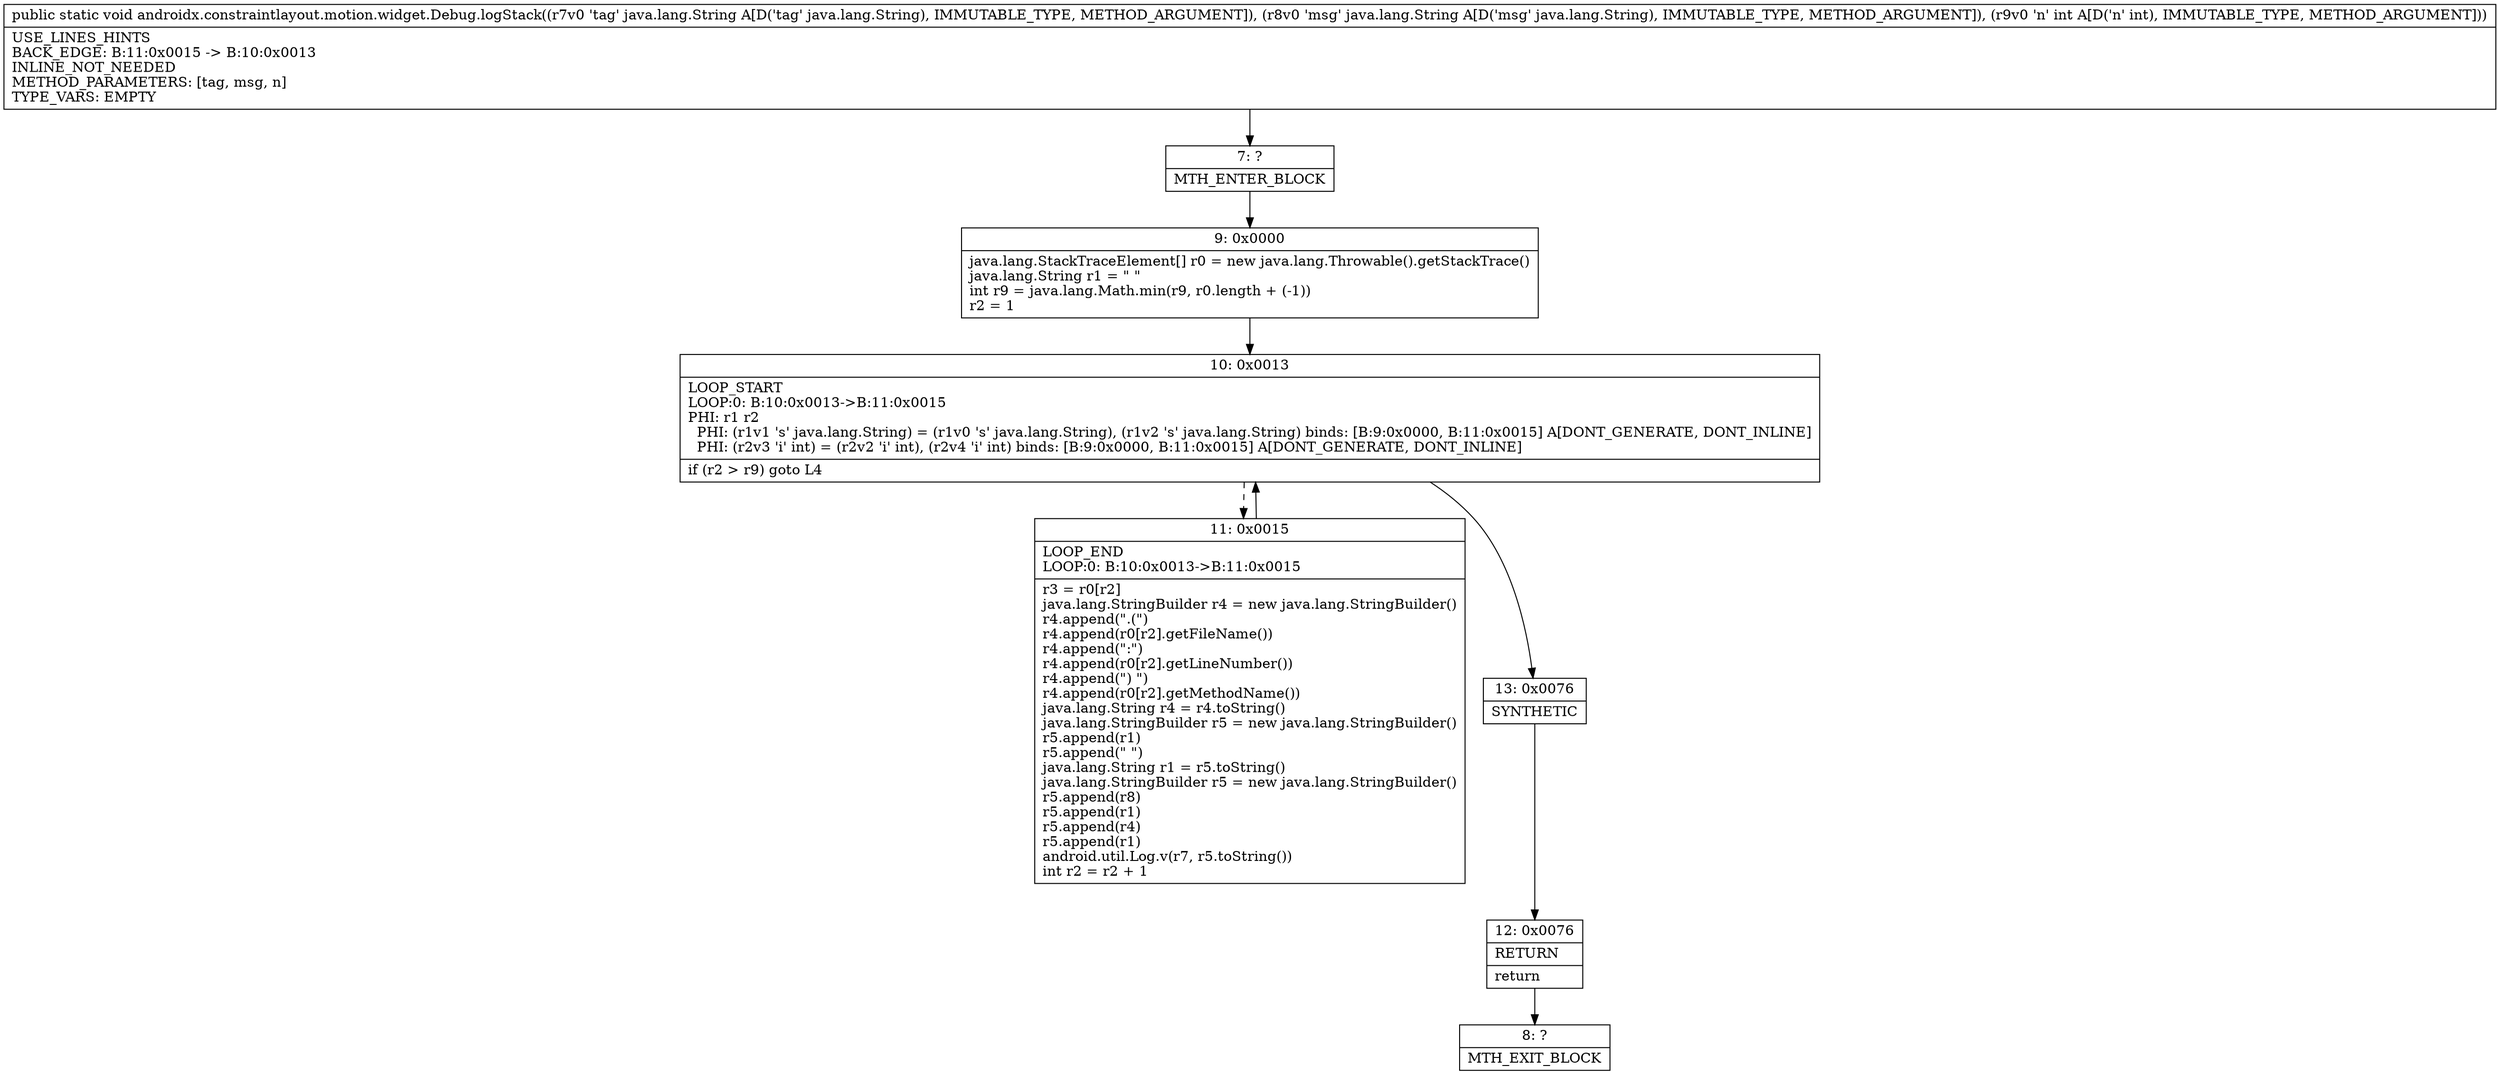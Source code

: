 digraph "CFG forandroidx.constraintlayout.motion.widget.Debug.logStack(Ljava\/lang\/String;Ljava\/lang\/String;I)V" {
Node_7 [shape=record,label="{7\:\ ?|MTH_ENTER_BLOCK\l}"];
Node_9 [shape=record,label="{9\:\ 0x0000|java.lang.StackTraceElement[] r0 = new java.lang.Throwable().getStackTrace()\ljava.lang.String r1 = \" \"\lint r9 = java.lang.Math.min(r9, r0.length + (\-1))\lr2 = 1\l}"];
Node_10 [shape=record,label="{10\:\ 0x0013|LOOP_START\lLOOP:0: B:10:0x0013\-\>B:11:0x0015\lPHI: r1 r2 \l  PHI: (r1v1 's' java.lang.String) = (r1v0 's' java.lang.String), (r1v2 's' java.lang.String) binds: [B:9:0x0000, B:11:0x0015] A[DONT_GENERATE, DONT_INLINE]\l  PHI: (r2v3 'i' int) = (r2v2 'i' int), (r2v4 'i' int) binds: [B:9:0x0000, B:11:0x0015] A[DONT_GENERATE, DONT_INLINE]\l|if (r2 \> r9) goto L4\l}"];
Node_11 [shape=record,label="{11\:\ 0x0015|LOOP_END\lLOOP:0: B:10:0x0013\-\>B:11:0x0015\l|r3 = r0[r2]\ljava.lang.StringBuilder r4 = new java.lang.StringBuilder()\lr4.append(\".(\")\lr4.append(r0[r2].getFileName())\lr4.append(\":\")\lr4.append(r0[r2].getLineNumber())\lr4.append(\") \")\lr4.append(r0[r2].getMethodName())\ljava.lang.String r4 = r4.toString()\ljava.lang.StringBuilder r5 = new java.lang.StringBuilder()\lr5.append(r1)\lr5.append(\" \")\ljava.lang.String r1 = r5.toString()\ljava.lang.StringBuilder r5 = new java.lang.StringBuilder()\lr5.append(r8)\lr5.append(r1)\lr5.append(r4)\lr5.append(r1)\landroid.util.Log.v(r7, r5.toString())\lint r2 = r2 + 1\l}"];
Node_13 [shape=record,label="{13\:\ 0x0076|SYNTHETIC\l}"];
Node_12 [shape=record,label="{12\:\ 0x0076|RETURN\l|return\l}"];
Node_8 [shape=record,label="{8\:\ ?|MTH_EXIT_BLOCK\l}"];
MethodNode[shape=record,label="{public static void androidx.constraintlayout.motion.widget.Debug.logStack((r7v0 'tag' java.lang.String A[D('tag' java.lang.String), IMMUTABLE_TYPE, METHOD_ARGUMENT]), (r8v0 'msg' java.lang.String A[D('msg' java.lang.String), IMMUTABLE_TYPE, METHOD_ARGUMENT]), (r9v0 'n' int A[D('n' int), IMMUTABLE_TYPE, METHOD_ARGUMENT]))  | USE_LINES_HINTS\lBACK_EDGE: B:11:0x0015 \-\> B:10:0x0013\lINLINE_NOT_NEEDED\lMETHOD_PARAMETERS: [tag, msg, n]\lTYPE_VARS: EMPTY\l}"];
MethodNode -> Node_7;Node_7 -> Node_9;
Node_9 -> Node_10;
Node_10 -> Node_11[style=dashed];
Node_10 -> Node_13;
Node_11 -> Node_10;
Node_13 -> Node_12;
Node_12 -> Node_8;
}

